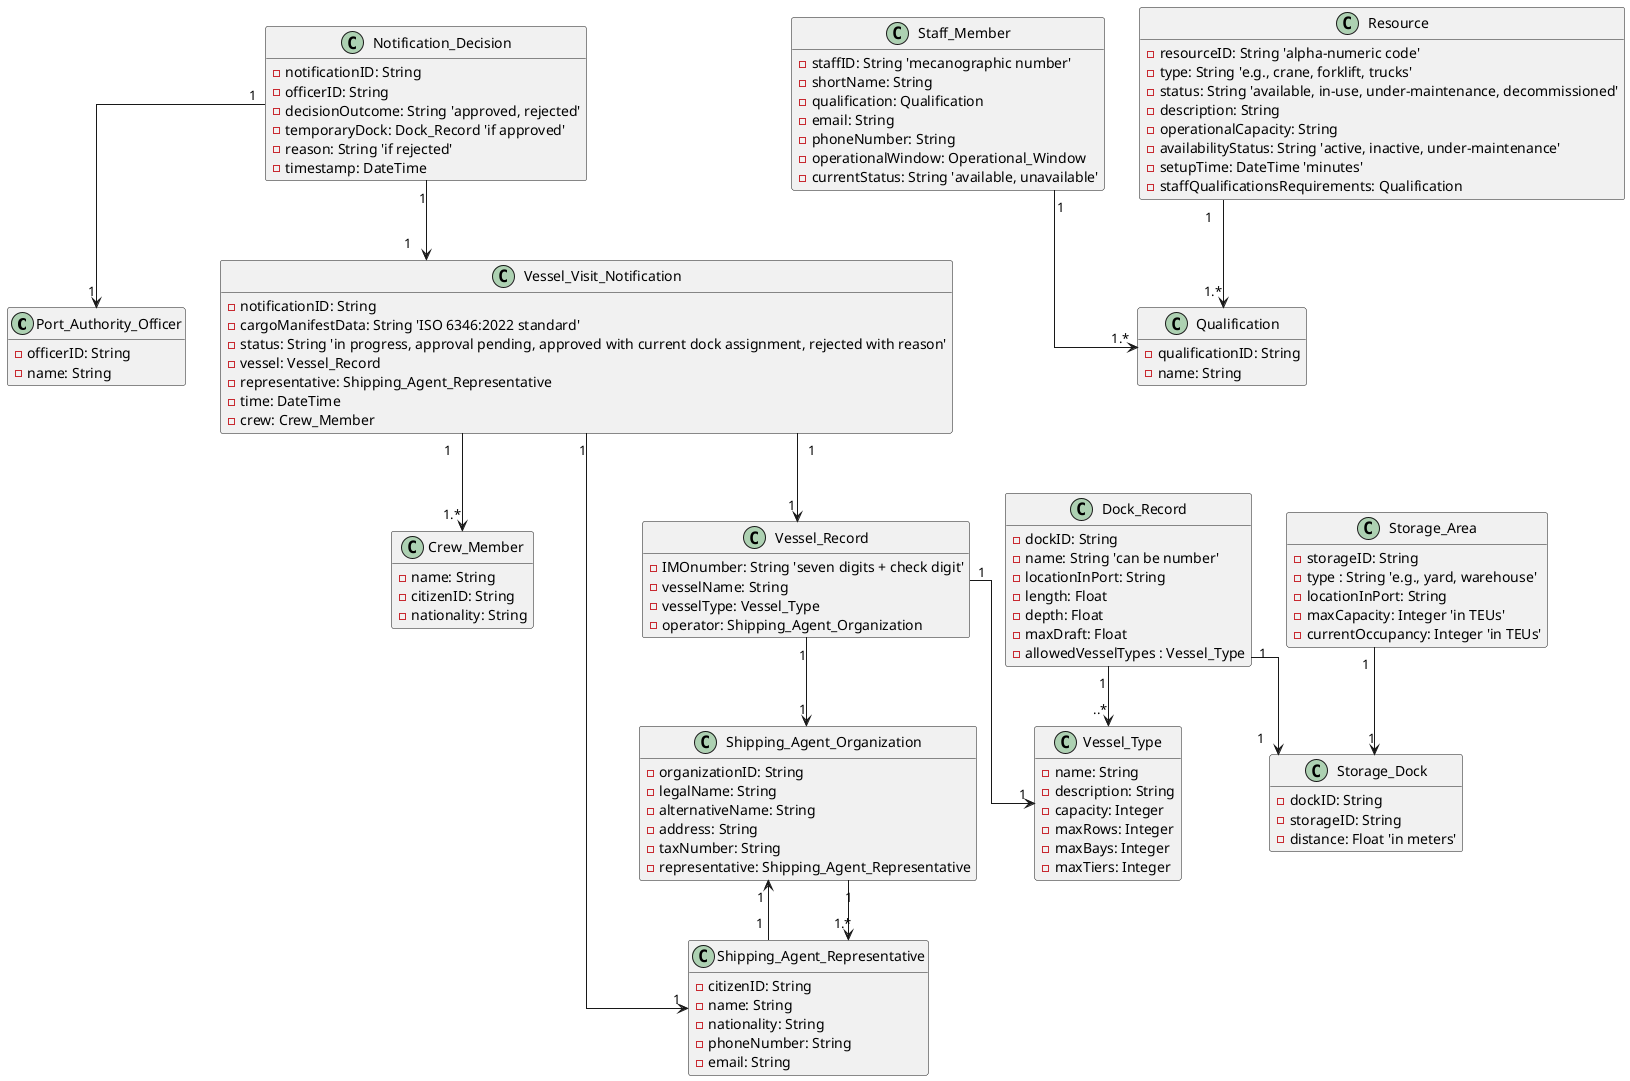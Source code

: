 @startuml
'skinparam monochrome true
'skinparam packageStyle rectangle
'skinparam shadowing false
skinparam linetype ortho
'left to right direction
'skinparam classAttributeIconSize 0
'hide circle
hide methods

class Port_Authority_Officer {
    - officerID: String
    - name: String
}

class Vessel_Type {
    - name: String
    - description: String
    - capacity: Integer
    ' operational constraints
    - maxRows: Integer
    - maxBays: Integer
    - maxTiers: Integer
}

class Vessel_Record {
    - IMOnumber: String 'seven digits + check digit'
    - vesselName: String
    - vesselType: Vessel_Type
    - operator: Shipping_Agent_Organization
}

class Dock_Record {
    - dockID: String
    - name: String 'can be number'
    - locationInPort: String
    ' physical characteristics
    - length: Float
    - depth: Float
    - maxDraft: Float
    - allowedVesselTypes : Vessel_Type
}

class Storage_Area {
    - storageID: String
    - type : String 'e.g., yard, warehouse'
    - locationInPort: String
    - maxCapacity: Integer 'in TEUs'
    - currentOccupancy: Integer 'in TEUs'
}

class Storage_Dock {
    - dockID: String
    - storageID: String
    - distance: Float 'in meters'
}

class Shipping_Agent_Representative {
    - citizenID: String
    - name: String
    - nationality: String
    - phoneNumber: String
    - email: String
}

class Shipping_Agent_Organization{
    - organizationID: String
    - legalName: String
    - alternativeName: String
    - address: String
    - taxNumber: String
    - representative: Shipping_Agent_Representative
}

class Crew_Member{
    - name: String
    - citizenID: String
    - nationality: String
}

class Vessel_Visit_Notification{
    - notificationID: String
    - cargoManifestData: String 'ISO 6346:2022 standard'
    - status: String 'in progress, approval pending, approved with current dock assignment, rejected with reason'
    - vessel: Vessel_Record
    - representative: Shipping_Agent_Representative
    - time: DateTime
    - crew: Crew_Member
}

class Notification_Decision {
    - notificationID: String
    - officerID: String
    - decisionOutcome: String 'approved, rejected'
    - temporaryDock: Dock_Record 'if approved'
    - reason: String 'if rejected'
    - timestamp: DateTime
}

class Staff_Member{
    - staffID: String 'mecanographic number'
    - shortName: String
    - qualification: Qualification
    - email: String
    - phoneNumber: String
    - operationalWindow: Operational_Window
    - currentStatus: String 'available, unavailable'
}

class Resource{
    - resourceID: String 'alpha-numeric code'
    - type: String 'e.g., crane, forklift, trucks'
    - status: String 'available, in-use, under-maintenance, decommissioned'
    - description: String
    - operationalCapacity: String
    - availabilityStatus: String 'active, inactive, under-maintenance'
    - setupTime: DateTime 'minutes'
    - staffQualificationsRequirements: Qualification
}

class Qualification{
    - qualificationID: String
    - name: String
}

Vessel_Record "1" --> "1" Vessel_Type
Vessel_Record "1" --> "1" Shipping_Agent_Organization

Dock_Record "1" --> "..*" Vessel_Type
Dock_Record "1" --> "1" Storage_Dock
Storage_Area "1" --> "1" Storage_Dock

Shipping_Agent_Organization "1" --> "1.*" Shipping_Agent_Representative
Shipping_Agent_Representative "1" --> "1" Shipping_Agent_Organization

Vessel_Visit_Notification "1" --> "1.*" Crew_Member
Vessel_Visit_Notification "1" --> "1" Vessel_Record
Vessel_Visit_Notification "1" --> "1" Shipping_Agent_Representative

Notification_Decision "1" --> "1" Port_Authority_Officer
Notification_Decision "1" --> "1" Vessel_Visit_Notification

Staff_Member "1" --> "1.*" Qualification

Resource "1" --> "1.*" Qualification

@enduml